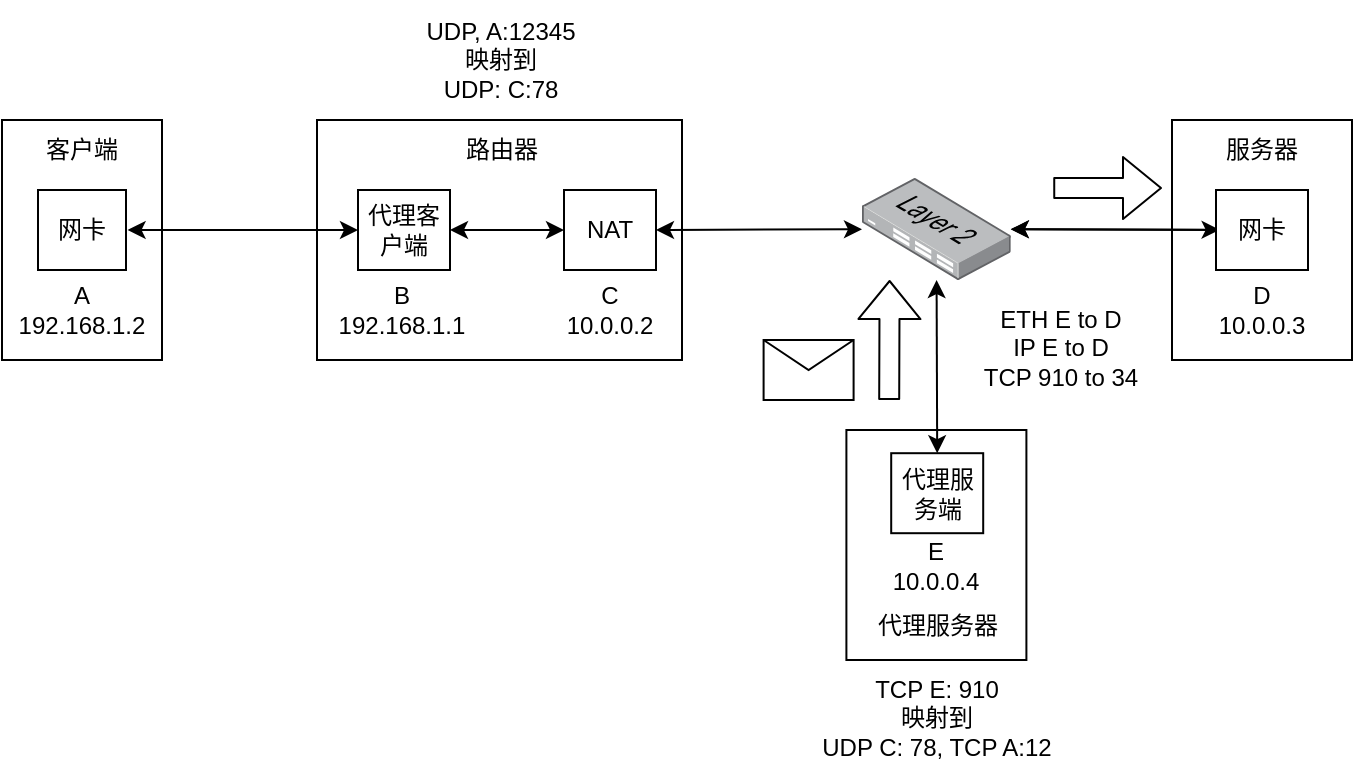 <mxfile scale="4" border="0">
    <diagram id="0X3G2N7tNAbBKsN83A1v" name="Page-1">
        <mxGraphModel dx="1041" dy="540" grid="1" gridSize="10" guides="1" tooltips="1" connect="1" arrows="1" fold="1" page="1" pageScale="1" pageWidth="827" pageHeight="1169" math="0" shadow="0">
            <root>
                <mxCell id="0"/>
                <mxCell id="1" parent="0"/>
                <mxCell id="31" value="" style="shape=message;html=1;html=1;outlineConnect=0;labelPosition=center;verticalLabelPosition=bottom;align=center;verticalAlign=top;" parent="1" vertex="1">
                    <mxGeometry x="456.8" y="410" width="45" height="30" as="geometry"/>
                </mxCell>
                <mxCell id="32" value="" style="shape=flexArrow;endArrow=classic;html=1;" parent="1" edge="1">
                    <mxGeometry width="50" height="50" relative="1" as="geometry">
                        <mxPoint x="519.6" y="440" as="sourcePoint"/>
                        <mxPoint x="519.8" y="380" as="targetPoint"/>
                    </mxGeometry>
                </mxCell>
                <mxCell id="33" value="ETH E to D&lt;br&gt;IP E to D&lt;br&gt;TCP 910 to 34" style="text;html=1;strokeColor=none;fillColor=none;align=center;verticalAlign=middle;whiteSpace=wrap;rounded=0;" parent="1" vertex="1">
                    <mxGeometry x="544.75" y="389" width="121.25" height="50" as="geometry"/>
                </mxCell>
                <mxCell id="35" value="TCP E: 910&lt;br&gt;映射到&lt;br&gt;UDP C: 78, TCP A:12" style="text;html=1;strokeColor=none;fillColor=none;align=center;verticalAlign=middle;whiteSpace=wrap;rounded=0;" parent="1" vertex="1">
                    <mxGeometry x="482.98" y="570" width="121.25" height="58.2" as="geometry"/>
                </mxCell>
                <mxCell id="59" value="" style="shape=flexArrow;endArrow=classic;html=1;" parent="1" edge="1">
                    <mxGeometry width="50" height="50" relative="1" as="geometry">
                        <mxPoint x="601.62" y="334" as="sourcePoint"/>
                        <mxPoint x="656" y="334" as="targetPoint"/>
                    </mxGeometry>
                </mxCell>
                <mxCell id="60" value="UDP, A:12345&lt;br&gt;映射到&lt;br&gt;UDP: C:78" style="text;html=1;strokeColor=none;fillColor=none;align=center;verticalAlign=middle;whiteSpace=wrap;rounded=0;" vertex="1" parent="1">
                    <mxGeometry x="265.37" y="240.9" width="121.25" height="59.1" as="geometry"/>
                </mxCell>
                <mxCell id="61" value="" style="rounded=0;whiteSpace=wrap;html=1;" vertex="1" parent="1">
                    <mxGeometry x="661" y="300" width="90" height="120" as="geometry"/>
                </mxCell>
                <mxCell id="62" value="" style="rounded=0;whiteSpace=wrap;html=1;" vertex="1" parent="1">
                    <mxGeometry x="498.2" y="455" width="90" height="115" as="geometry"/>
                </mxCell>
                <mxCell id="63" value="" style="rounded=0;whiteSpace=wrap;html=1;" vertex="1" parent="1">
                    <mxGeometry x="233.5" y="300" width="182.5" height="120" as="geometry"/>
                </mxCell>
                <mxCell id="64" value="" style="rounded=0;whiteSpace=wrap;html=1;" vertex="1" parent="1">
                    <mxGeometry x="76" y="300" width="80" height="120" as="geometry"/>
                </mxCell>
                <mxCell id="65" value="客户端" style="text;html=1;strokeColor=none;fillColor=none;align=center;verticalAlign=middle;whiteSpace=wrap;rounded=0;" vertex="1" parent="1">
                    <mxGeometry x="76" y="300.0" width="80" height="30" as="geometry"/>
                </mxCell>
                <mxCell id="66" value="A&lt;br&gt;192.168.1.2" style="text;html=1;strokeColor=none;fillColor=none;align=center;verticalAlign=middle;whiteSpace=wrap;rounded=0;" vertex="1" parent="1">
                    <mxGeometry x="76" y="380.0" width="80" height="30" as="geometry"/>
                </mxCell>
                <mxCell id="67" value="路由器" style="text;html=1;strokeColor=none;fillColor=none;align=center;verticalAlign=middle;whiteSpace=wrap;rounded=0;" vertex="1" parent="1">
                    <mxGeometry x="286" y="300.0" width="80" height="30" as="geometry"/>
                </mxCell>
                <mxCell id="68" value="B&lt;br&gt;192.168.1.1" style="text;html=1;strokeColor=none;fillColor=none;align=center;verticalAlign=middle;whiteSpace=wrap;rounded=0;" vertex="1" parent="1">
                    <mxGeometry x="236" y="380.0" width="80" height="30" as="geometry"/>
                </mxCell>
                <mxCell id="69" value="" style="endArrow=classic;startArrow=classic;html=1;" edge="1" parent="1">
                    <mxGeometry width="50" height="50" relative="1" as="geometry">
                        <mxPoint x="138.8" y="355" as="sourcePoint"/>
                        <mxPoint x="254" y="355" as="targetPoint"/>
                    </mxGeometry>
                </mxCell>
                <mxCell id="70" value="C&lt;br&gt;10.0.0.2" style="text;html=1;strokeColor=none;fillColor=none;align=center;verticalAlign=middle;whiteSpace=wrap;rounded=0;" vertex="1" parent="1">
                    <mxGeometry x="340" y="380.0" width="80" height="30" as="geometry"/>
                </mxCell>
                <mxCell id="71" value="服务器" style="text;html=1;strokeColor=none;fillColor=none;align=center;verticalAlign=middle;whiteSpace=wrap;rounded=0;" vertex="1" parent="1">
                    <mxGeometry x="666" y="300.0" width="80" height="30" as="geometry"/>
                </mxCell>
                <mxCell id="72" value="D&lt;br&gt;10.0.0.3" style="text;html=1;strokeColor=none;fillColor=none;align=center;verticalAlign=middle;whiteSpace=wrap;rounded=0;" vertex="1" parent="1">
                    <mxGeometry x="666" y="380.0" width="80" height="30" as="geometry"/>
                </mxCell>
                <mxCell id="73" value="" style="endArrow=classic;startArrow=classic;html=1;exitX=1;exitY=0.5;exitDx=0;exitDy=0;" edge="1" parent="1" source="82" target="74">
                    <mxGeometry width="50" height="50" relative="1" as="geometry">
                        <mxPoint x="402" y="354.933" as="sourcePoint"/>
                        <mxPoint x="446" y="230" as="targetPoint"/>
                    </mxGeometry>
                </mxCell>
                <mxCell id="74" value="" style="points=[];aspect=fixed;html=1;align=center;shadow=0;dashed=0;image;image=img/lib/allied_telesis/switch/Switch_24_port_L2.svg;" vertex="1" parent="1">
                    <mxGeometry x="506" y="329" width="74.4" height="51" as="geometry"/>
                </mxCell>
                <mxCell id="75" value="" style="endArrow=classic;startArrow=classic;html=1;" edge="1" parent="1" source="74">
                    <mxGeometry width="50" height="50" relative="1" as="geometry">
                        <mxPoint x="556" y="280.323" as="sourcePoint"/>
                        <mxPoint x="684.8" y="354.933" as="targetPoint"/>
                    </mxGeometry>
                </mxCell>
                <mxCell id="76" value="代理服务器" style="text;html=1;strokeColor=none;fillColor=none;align=center;verticalAlign=middle;whiteSpace=wrap;rounded=0;" vertex="1" parent="1">
                    <mxGeometry x="503.6" y="538.4" width="80" height="30" as="geometry"/>
                </mxCell>
                <mxCell id="77" value="E&lt;br&gt;10.0.0.4" style="text;html=1;strokeColor=none;fillColor=none;align=center;verticalAlign=middle;whiteSpace=wrap;rounded=0;" vertex="1" parent="1">
                    <mxGeometry x="502.8" y="508.4" width="80" height="30" as="geometry"/>
                </mxCell>
                <mxCell id="78" value="" style="endArrow=classic;startArrow=classic;html=1;entryX=0.5;entryY=0;entryDx=0;entryDy=0;" edge="1" parent="1" source="74" target="85">
                    <mxGeometry width="50" height="50" relative="1" as="geometry">
                        <mxPoint x="546.0" y="430.004" as="sourcePoint"/>
                        <mxPoint x="541.551" y="471.8" as="targetPoint"/>
                    </mxGeometry>
                </mxCell>
                <mxCell id="79" value="网卡" style="rounded=0;whiteSpace=wrap;html=1;" vertex="1" parent="1">
                    <mxGeometry x="94" y="335" width="44" height="40" as="geometry"/>
                </mxCell>
                <mxCell id="80" style="edgeStyle=none;html=1;exitX=1;exitY=0.5;exitDx=0;exitDy=0;entryX=0;entryY=0.5;entryDx=0;entryDy=0;startArrow=classic;startFill=1;" edge="1" parent="1" source="81" target="82">
                    <mxGeometry relative="1" as="geometry"/>
                </mxCell>
                <mxCell id="81" value="代理客户端" style="rounded=0;whiteSpace=wrap;html=1;" vertex="1" parent="1">
                    <mxGeometry x="254" y="335" width="46" height="40" as="geometry"/>
                </mxCell>
                <mxCell id="82" value="NAT" style="rounded=0;whiteSpace=wrap;html=1;" vertex="1" parent="1">
                    <mxGeometry x="357" y="335" width="46" height="40" as="geometry"/>
                </mxCell>
                <mxCell id="83" value="" style="edgeStyle=none;html=1;exitX=0;exitY=0.5;exitDx=0;exitDy=0;" edge="1" parent="1" source="84" target="74">
                    <mxGeometry relative="1" as="geometry"/>
                </mxCell>
                <mxCell id="84" value="网卡" style="rounded=0;whiteSpace=wrap;html=1;" vertex="1" parent="1">
                    <mxGeometry x="683" y="335" width="46" height="40" as="geometry"/>
                </mxCell>
                <mxCell id="85" value="代理服务端" style="rounded=0;whiteSpace=wrap;html=1;" vertex="1" parent="1">
                    <mxGeometry x="520.6" y="466.6" width="46" height="40" as="geometry"/>
                </mxCell>
            </root>
        </mxGraphModel>
    </diagram>
</mxfile>